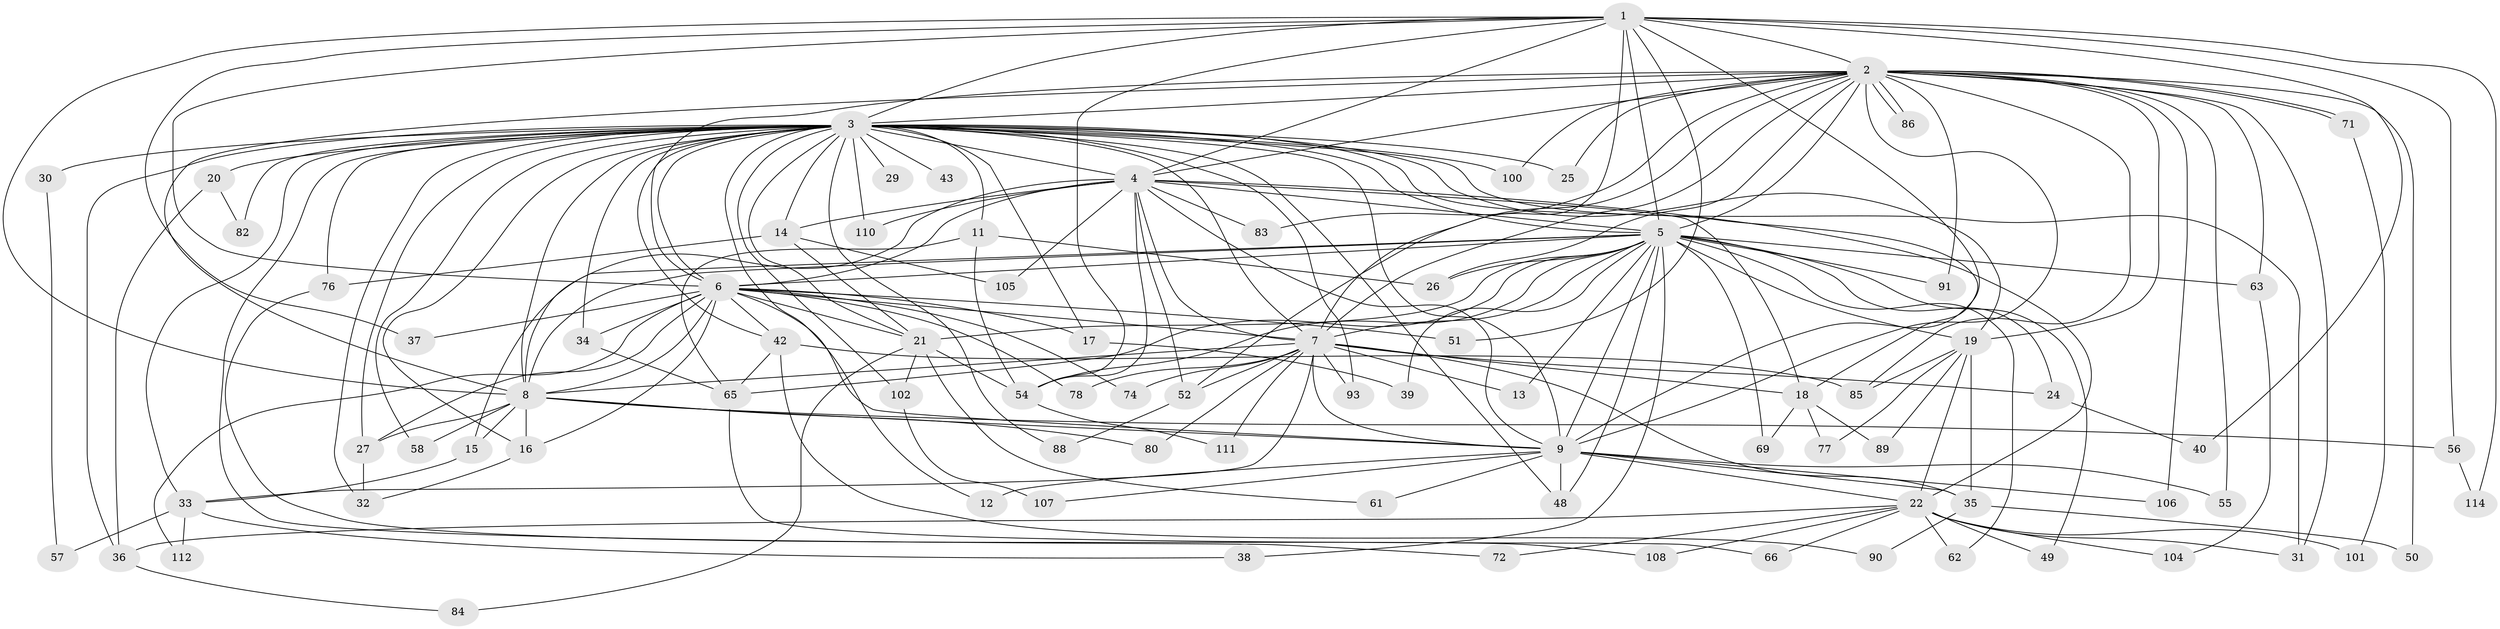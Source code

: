 // original degree distribution, {13: 0.008771929824561403, 28: 0.008771929824561403, 15: 0.008771929824561403, 16: 0.008771929824561403, 25: 0.008771929824561403, 23: 0.008771929824561403, 18: 0.008771929824561403, 17: 0.017543859649122806, 40: 0.008771929824561403, 5: 0.03508771929824561, 2: 0.5350877192982456, 4: 0.08771929824561403, 3: 0.20175438596491227, 7: 0.017543859649122806, 8: 0.008771929824561403, 9: 0.008771929824561403, 6: 0.017543859649122806}
// Generated by graph-tools (version 1.1) at 2025/41/03/06/25 10:41:40]
// undirected, 84 vertices, 202 edges
graph export_dot {
graph [start="1"]
  node [color=gray90,style=filled];
  1 [super="+23"];
  2 [super="+45"];
  3 [super="+10"];
  4 [super="+68"];
  5 [super="+113"];
  6 [super="+109"];
  7 [super="+28"];
  8 [super="+46"];
  9 [super="+99"];
  11 [super="+70"];
  12;
  13;
  14 [super="+60"];
  15;
  16 [super="+44"];
  17 [super="+97"];
  18 [super="+59"];
  19 [super="+67"];
  20;
  21 [super="+79"];
  22 [super="+47"];
  24;
  25;
  26 [super="+75"];
  27;
  29;
  30;
  31 [super="+53"];
  32 [super="+98"];
  33 [super="+41"];
  34 [super="+92"];
  35 [super="+87"];
  36 [super="+81"];
  37;
  38;
  39;
  40;
  42 [super="+73"];
  43;
  48 [super="+103"];
  49;
  50;
  51;
  52 [super="+94"];
  54 [super="+64"];
  55;
  56;
  57;
  58 [super="+95"];
  61;
  62;
  63;
  65;
  66;
  69;
  71;
  72;
  74;
  76;
  77;
  78;
  80;
  82;
  83;
  84;
  85 [super="+96"];
  86;
  88;
  89;
  90;
  91;
  93;
  100;
  101;
  102;
  104;
  105;
  106;
  107;
  108;
  110;
  111;
  112;
  114;
  1 -- 2 [weight=2];
  1 -- 3 [weight=2];
  1 -- 4;
  1 -- 5;
  1 -- 6;
  1 -- 7;
  1 -- 8;
  1 -- 9;
  1 -- 37;
  1 -- 114;
  1 -- 51;
  1 -- 40;
  1 -- 56;
  1 -- 54;
  2 -- 3 [weight=2];
  2 -- 4;
  2 -- 5;
  2 -- 6;
  2 -- 7;
  2 -- 8 [weight=2];
  2 -- 9;
  2 -- 19;
  2 -- 25;
  2 -- 26;
  2 -- 50;
  2 -- 52;
  2 -- 55;
  2 -- 63;
  2 -- 71;
  2 -- 71;
  2 -- 83;
  2 -- 85;
  2 -- 86;
  2 -- 86;
  2 -- 91;
  2 -- 100;
  2 -- 106;
  2 -- 31;
  3 -- 4 [weight=2];
  3 -- 5 [weight=2];
  3 -- 6 [weight=2];
  3 -- 7 [weight=3];
  3 -- 8 [weight=2];
  3 -- 9 [weight=2];
  3 -- 20 [weight=2];
  3 -- 30 [weight=2];
  3 -- 32;
  3 -- 33;
  3 -- 100;
  3 -- 11;
  3 -- 12;
  3 -- 14;
  3 -- 16;
  3 -- 17;
  3 -- 18;
  3 -- 19;
  3 -- 21;
  3 -- 25;
  3 -- 27;
  3 -- 29;
  3 -- 31;
  3 -- 34;
  3 -- 42;
  3 -- 43;
  3 -- 58;
  3 -- 72;
  3 -- 76;
  3 -- 82;
  3 -- 88;
  3 -- 93;
  3 -- 102;
  3 -- 110;
  3 -- 36;
  3 -- 48;
  4 -- 5;
  4 -- 6;
  4 -- 7;
  4 -- 8;
  4 -- 9;
  4 -- 14;
  4 -- 52;
  4 -- 54;
  4 -- 83;
  4 -- 105;
  4 -- 18;
  4 -- 110;
  4 -- 22;
  5 -- 6;
  5 -- 7;
  5 -- 8;
  5 -- 9;
  5 -- 13;
  5 -- 15;
  5 -- 24;
  5 -- 38;
  5 -- 39;
  5 -- 48;
  5 -- 49;
  5 -- 54;
  5 -- 62;
  5 -- 63;
  5 -- 65;
  5 -- 69;
  5 -- 91;
  5 -- 19;
  5 -- 26;
  5 -- 21;
  6 -- 7;
  6 -- 8;
  6 -- 9;
  6 -- 17 [weight=2];
  6 -- 21;
  6 -- 27;
  6 -- 34;
  6 -- 37;
  6 -- 42;
  6 -- 51;
  6 -- 74;
  6 -- 78;
  6 -- 112;
  6 -- 16;
  7 -- 8;
  7 -- 9 [weight=2];
  7 -- 13;
  7 -- 24;
  7 -- 35;
  7 -- 80;
  7 -- 93;
  7 -- 111;
  7 -- 78;
  7 -- 74;
  7 -- 33;
  7 -- 18;
  7 -- 52;
  8 -- 9;
  8 -- 15;
  8 -- 16;
  8 -- 56;
  8 -- 58 [weight=2];
  8 -- 80;
  8 -- 27;
  9 -- 12;
  9 -- 22;
  9 -- 48;
  9 -- 55;
  9 -- 61;
  9 -- 106;
  9 -- 107;
  9 -- 35;
  11 -- 26;
  11 -- 65;
  11 -- 54;
  14 -- 105;
  14 -- 76;
  14 -- 21;
  15 -- 33;
  16 -- 32;
  17 -- 39;
  18 -- 69;
  18 -- 77;
  18 -- 89;
  19 -- 22;
  19 -- 35;
  19 -- 77;
  19 -- 85;
  19 -- 89;
  20 -- 36;
  20 -- 82;
  21 -- 61;
  21 -- 84;
  21 -- 102;
  21 -- 54;
  22 -- 31;
  22 -- 36;
  22 -- 49;
  22 -- 62;
  22 -- 72;
  22 -- 104;
  22 -- 66;
  22 -- 101;
  22 -- 108;
  24 -- 40;
  27 -- 32;
  30 -- 57;
  33 -- 38;
  33 -- 57;
  33 -- 112;
  34 -- 65;
  35 -- 50;
  35 -- 90;
  36 -- 84;
  42 -- 65;
  42 -- 85;
  42 -- 90;
  52 -- 88;
  54 -- 111;
  56 -- 114;
  63 -- 104;
  65 -- 66;
  71 -- 101;
  76 -- 108;
  102 -- 107;
}
